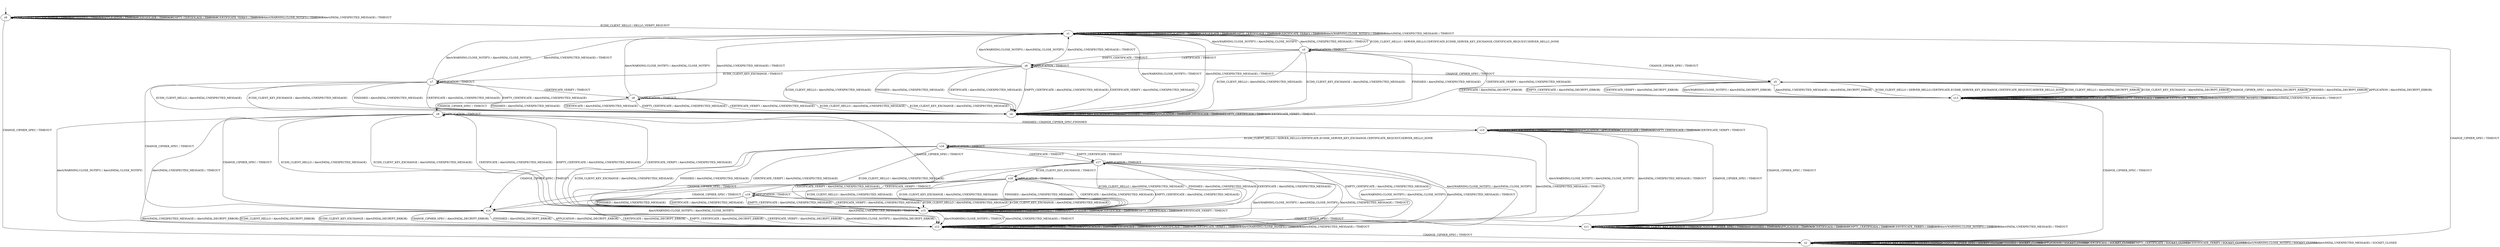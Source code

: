 digraph h3 {
s0 [label="s0"];
s1 [label="s1"];
s2 [label="s2"];
s3 [label="s3"];
s4 [label="s4"];
s5 [label="s5"];
s6 [label="s6"];
s7 [label="s7"];
s11 [label="s11"];
s13 [label="s13"];
s8 [label="s8"];
s14 [label="s14"];
s9 [label="s9"];
s10 [label="s10"];
s12 [label="s12"];
s15 [label="s15"];
s16 [label="s16"];
s17 [label="s17"];
s18 [label="s18"];
s19 [label="s19"];
s0 -> s1 [label="ECDH_CLIENT_HELLO / HELLO_VERIFY_REQUEST"];
s0 -> s0 [label="ECDH_CLIENT_KEY_EXCHANGE / TIMEOUT"];
s0 -> s2 [label="CHANGE_CIPHER_SPEC / TIMEOUT"];
s0 -> s0 [label="FINISHED / TIMEOUT"];
s0 -> s0 [label="APPLICATION / TIMEOUT"];
s0 -> s0 [label="CERTIFICATE / TIMEOUT"];
s0 -> s0 [label="EMPTY_CERTIFICATE / TIMEOUT"];
s0 -> s0 [label="CERTIFICATE_VERIFY / TIMEOUT"];
s0 -> s0 [label="Alert(WARNING,CLOSE_NOTIFY) / TIMEOUT"];
s0 -> s0 [label="Alert(FATAL,UNEXPECTED_MESSAGE) / TIMEOUT"];
s1 -> s3 [label="ECDH_CLIENT_HELLO / SERVER_HELLO,CERTIFICATE,ECDHE_SERVER_KEY_EXCHANGE,CERTIFICATE_REQUEST,SERVER_HELLO_DONE"];
s1 -> s1 [label="ECDH_CLIENT_KEY_EXCHANGE / TIMEOUT"];
s1 -> s2 [label="CHANGE_CIPHER_SPEC / TIMEOUT"];
s1 -> s1 [label="FINISHED / TIMEOUT"];
s1 -> s1 [label="APPLICATION / TIMEOUT"];
s1 -> s1 [label="CERTIFICATE / TIMEOUT"];
s1 -> s1 [label="EMPTY_CERTIFICATE / TIMEOUT"];
s1 -> s1 [label="CERTIFICATE_VERIFY / TIMEOUT"];
s1 -> s1 [label="Alert(WARNING,CLOSE_NOTIFY) / TIMEOUT"];
s1 -> s1 [label="Alert(FATAL,UNEXPECTED_MESSAGE) / TIMEOUT"];
s2 -> s2 [label="ECDH_CLIENT_HELLO / SOCKET_CLOSED"];
s2 -> s2 [label="ECDH_CLIENT_KEY_EXCHANGE / SOCKET_CLOSED"];
s2 -> s2 [label="CHANGE_CIPHER_SPEC / SOCKET_CLOSED"];
s2 -> s2 [label="FINISHED / SOCKET_CLOSED"];
s2 -> s2 [label="APPLICATION / SOCKET_CLOSED"];
s2 -> s2 [label="CERTIFICATE / SOCKET_CLOSED"];
s2 -> s2 [label="EMPTY_CERTIFICATE / SOCKET_CLOSED"];
s2 -> s2 [label="CERTIFICATE_VERIFY / SOCKET_CLOSED"];
s2 -> s2 [label="Alert(WARNING,CLOSE_NOTIFY) / SOCKET_CLOSED"];
s2 -> s2 [label="Alert(FATAL,UNEXPECTED_MESSAGE) / SOCKET_CLOSED"];
s3 -> s4 [label="ECDH_CLIENT_HELLO / Alert(FATAL,UNEXPECTED_MESSAGE)"];
s3 -> s4 [label="ECDH_CLIENT_KEY_EXCHANGE / Alert(FATAL,UNEXPECTED_MESSAGE)"];
s3 -> s5 [label="CHANGE_CIPHER_SPEC / TIMEOUT"];
s3 -> s4 [label="FINISHED / Alert(FATAL,UNEXPECTED_MESSAGE)"];
s3 -> s3 [label="APPLICATION / TIMEOUT"];
s3 -> s6 [label="CERTIFICATE / TIMEOUT"];
s3 -> s6 [label="EMPTY_CERTIFICATE / TIMEOUT"];
s3 -> s4 [label="CERTIFICATE_VERIFY / Alert(FATAL,UNEXPECTED_MESSAGE)"];
s3 -> s1 [label="Alert(WARNING,CLOSE_NOTIFY) / Alert(FATAL,CLOSE_NOTIFY)"];
s3 -> s1 [label="Alert(FATAL,UNEXPECTED_MESSAGE) / TIMEOUT"];
s4 -> s4 [label="ECDH_CLIENT_HELLO / TIMEOUT"];
s4 -> s4 [label="ECDH_CLIENT_KEY_EXCHANGE / TIMEOUT"];
s4 -> s11 [label="CHANGE_CIPHER_SPEC / TIMEOUT"];
s4 -> s4 [label="FINISHED / TIMEOUT"];
s4 -> s4 [label="APPLICATION / TIMEOUT"];
s4 -> s4 [label="CERTIFICATE / TIMEOUT"];
s4 -> s4 [label="EMPTY_CERTIFICATE / TIMEOUT"];
s4 -> s4 [label="CERTIFICATE_VERIFY / TIMEOUT"];
s4 -> s1 [label="Alert(WARNING,CLOSE_NOTIFY) / TIMEOUT"];
s4 -> s1 [label="Alert(FATAL,UNEXPECTED_MESSAGE) / TIMEOUT"];
s5 -> s13 [label="ECDH_CLIENT_HELLO / Alert(FATAL,DECRYPT_ERROR)"];
s5 -> s13 [label="ECDH_CLIENT_KEY_EXCHANGE / Alert(FATAL,DECRYPT_ERROR)"];
s5 -> s13 [label="CHANGE_CIPHER_SPEC / Alert(FATAL,DECRYPT_ERROR)"];
s5 -> s13 [label="FINISHED / Alert(FATAL,DECRYPT_ERROR)"];
s5 -> s13 [label="APPLICATION / Alert(FATAL,DECRYPT_ERROR)"];
s5 -> s13 [label="CERTIFICATE / Alert(FATAL,DECRYPT_ERROR)"];
s5 -> s13 [label="EMPTY_CERTIFICATE / Alert(FATAL,DECRYPT_ERROR)"];
s5 -> s13 [label="CERTIFICATE_VERIFY / Alert(FATAL,DECRYPT_ERROR)"];
s5 -> s13 [label="Alert(WARNING,CLOSE_NOTIFY) / Alert(FATAL,DECRYPT_ERROR)"];
s5 -> s13 [label="Alert(FATAL,UNEXPECTED_MESSAGE) / Alert(FATAL,DECRYPT_ERROR)"];
s6 -> s4 [label="ECDH_CLIENT_HELLO / Alert(FATAL,UNEXPECTED_MESSAGE)"];
s6 -> s7 [label="ECDH_CLIENT_KEY_EXCHANGE / TIMEOUT"];
s6 -> s5 [label="CHANGE_CIPHER_SPEC / TIMEOUT"];
s6 -> s4 [label="FINISHED / Alert(FATAL,UNEXPECTED_MESSAGE)"];
s6 -> s6 [label="APPLICATION / TIMEOUT"];
s6 -> s4 [label="CERTIFICATE / Alert(FATAL,UNEXPECTED_MESSAGE)"];
s6 -> s4 [label="EMPTY_CERTIFICATE / Alert(FATAL,UNEXPECTED_MESSAGE)"];
s6 -> s4 [label="CERTIFICATE_VERIFY / Alert(FATAL,UNEXPECTED_MESSAGE)"];
s6 -> s1 [label="Alert(WARNING,CLOSE_NOTIFY) / Alert(FATAL,CLOSE_NOTIFY)"];
s6 -> s1 [label="Alert(FATAL,UNEXPECTED_MESSAGE) / TIMEOUT"];
s7 -> s4 [label="ECDH_CLIENT_HELLO / Alert(FATAL,UNEXPECTED_MESSAGE)"];
s7 -> s4 [label="ECDH_CLIENT_KEY_EXCHANGE / Alert(FATAL,UNEXPECTED_MESSAGE)"];
s7 -> s14 [label="CHANGE_CIPHER_SPEC / TIMEOUT"];
s7 -> s4 [label="FINISHED / Alert(FATAL,UNEXPECTED_MESSAGE)"];
s7 -> s7 [label="APPLICATION / TIMEOUT"];
s7 -> s4 [label="CERTIFICATE / Alert(FATAL,UNEXPECTED_MESSAGE)"];
s7 -> s4 [label="EMPTY_CERTIFICATE / Alert(FATAL,UNEXPECTED_MESSAGE)"];
s7 -> s8 [label="CERTIFICATE_VERIFY / TIMEOUT"];
s7 -> s1 [label="Alert(WARNING,CLOSE_NOTIFY) / Alert(FATAL,CLOSE_NOTIFY)"];
s7 -> s1 [label="Alert(FATAL,UNEXPECTED_MESSAGE) / TIMEOUT"];
s11 -> s11 [label="ECDH_CLIENT_HELLO / TIMEOUT"];
s11 -> s11 [label="ECDH_CLIENT_KEY_EXCHANGE / TIMEOUT"];
s11 -> s11 [label="CHANGE_CIPHER_SPEC / TIMEOUT"];
s11 -> s11 [label="FINISHED / TIMEOUT"];
s11 -> s11 [label="APPLICATION / TIMEOUT"];
s11 -> s11 [label="CERTIFICATE / TIMEOUT"];
s11 -> s11 [label="EMPTY_CERTIFICATE / TIMEOUT"];
s11 -> s11 [label="CERTIFICATE_VERIFY / TIMEOUT"];
s11 -> s11 [label="Alert(WARNING,CLOSE_NOTIFY) / TIMEOUT"];
s11 -> s11 [label="Alert(FATAL,UNEXPECTED_MESSAGE) / TIMEOUT"];
s13 -> s5 [label="ECDH_CLIENT_HELLO / SERVER_HELLO,CERTIFICATE,ECDHE_SERVER_KEY_EXCHANGE,CERTIFICATE_REQUEST,SERVER_HELLO_DONE"];
s13 -> s13 [label="ECDH_CLIENT_KEY_EXCHANGE / TIMEOUT"];
s13 -> s2 [label="CHANGE_CIPHER_SPEC / TIMEOUT"];
s13 -> s13 [label="FINISHED / TIMEOUT"];
s13 -> s13 [label="APPLICATION / TIMEOUT"];
s13 -> s13 [label="CERTIFICATE / TIMEOUT"];
s13 -> s13 [label="EMPTY_CERTIFICATE / TIMEOUT"];
s13 -> s13 [label="CERTIFICATE_VERIFY / TIMEOUT"];
s13 -> s13 [label="Alert(WARNING,CLOSE_NOTIFY) / TIMEOUT"];
s13 -> s13 [label="Alert(FATAL,UNEXPECTED_MESSAGE) / TIMEOUT"];
s8 -> s4 [label="ECDH_CLIENT_HELLO / Alert(FATAL,UNEXPECTED_MESSAGE)"];
s8 -> s4 [label="ECDH_CLIENT_KEY_EXCHANGE / Alert(FATAL,UNEXPECTED_MESSAGE)"];
s8 -> s9 [label="CHANGE_CIPHER_SPEC / TIMEOUT"];
s8 -> s4 [label="FINISHED / Alert(FATAL,UNEXPECTED_MESSAGE)"];
s8 -> s8 [label="APPLICATION / TIMEOUT"];
s8 -> s4 [label="CERTIFICATE / Alert(FATAL,UNEXPECTED_MESSAGE)"];
s8 -> s4 [label="EMPTY_CERTIFICATE / Alert(FATAL,UNEXPECTED_MESSAGE)"];
s8 -> s4 [label="CERTIFICATE_VERIFY / Alert(FATAL,UNEXPECTED_MESSAGE)"];
s8 -> s1 [label="Alert(WARNING,CLOSE_NOTIFY) / Alert(FATAL,CLOSE_NOTIFY)"];
s8 -> s1 [label="Alert(FATAL,UNEXPECTED_MESSAGE) / TIMEOUT"];
s14 -> s12 [label="ECDH_CLIENT_HELLO / Alert(FATAL,DECRYPT_ERROR)"];
s14 -> s12 [label="ECDH_CLIENT_KEY_EXCHANGE / Alert(FATAL,DECRYPT_ERROR)"];
s14 -> s12 [label="CHANGE_CIPHER_SPEC / Alert(FATAL,DECRYPT_ERROR)"];
s14 -> s12 [label="FINISHED / Alert(FATAL,DECRYPT_ERROR)"];
s14 -> s12 [label="APPLICATION / Alert(FATAL,DECRYPT_ERROR)"];
s14 -> s12 [label="CERTIFICATE / Alert(FATAL,DECRYPT_ERROR)"];
s14 -> s12 [label="EMPTY_CERTIFICATE / Alert(FATAL,DECRYPT_ERROR)"];
s14 -> s12 [label="CERTIFICATE_VERIFY / Alert(FATAL,DECRYPT_ERROR)"];
s14 -> s12 [label="Alert(WARNING,CLOSE_NOTIFY) / Alert(FATAL,DECRYPT_ERROR)"];
s14 -> s12 [label="Alert(FATAL,UNEXPECTED_MESSAGE) / Alert(FATAL,DECRYPT_ERROR)"];
s9 -> s15 [label="ECDH_CLIENT_HELLO / Alert(FATAL,UNEXPECTED_MESSAGE)"];
s9 -> s15 [label="ECDH_CLIENT_KEY_EXCHANGE / Alert(FATAL,UNEXPECTED_MESSAGE)"];
s9 -> s14 [label="CHANGE_CIPHER_SPEC / TIMEOUT"];
s9 -> s10 [label="FINISHED / CHANGE_CIPHER_SPEC,FINISHED"];
s9 -> s9 [label="APPLICATION / TIMEOUT"];
s9 -> s15 [label="CERTIFICATE / Alert(FATAL,UNEXPECTED_MESSAGE)"];
s9 -> s15 [label="EMPTY_CERTIFICATE / Alert(FATAL,UNEXPECTED_MESSAGE)"];
s9 -> s15 [label="CERTIFICATE_VERIFY / Alert(FATAL,UNEXPECTED_MESSAGE)"];
s9 -> s12 [label="Alert(WARNING,CLOSE_NOTIFY) / Alert(FATAL,CLOSE_NOTIFY)"];
s9 -> s12 [label="Alert(FATAL,UNEXPECTED_MESSAGE) / TIMEOUT"];
s10 -> s16 [label="ECDH_CLIENT_HELLO / SERVER_HELLO,CERTIFICATE,ECDHE_SERVER_KEY_EXCHANGE,CERTIFICATE_REQUEST,SERVER_HELLO_DONE"];
s10 -> s10 [label="ECDH_CLIENT_KEY_EXCHANGE / TIMEOUT"];
s10 -> s11 [label="CHANGE_CIPHER_SPEC / TIMEOUT"];
s10 -> s10 [label="FINISHED / TIMEOUT"];
s10 -> s10 [label="APPLICATION / APPLICATION"];
s10 -> s10 [label="CERTIFICATE / TIMEOUT"];
s10 -> s10 [label="EMPTY_CERTIFICATE / TIMEOUT"];
s10 -> s10 [label="CERTIFICATE_VERIFY / TIMEOUT"];
s10 -> s12 [label="Alert(WARNING,CLOSE_NOTIFY) / Alert(FATAL,CLOSE_NOTIFY)"];
s10 -> s12 [label="Alert(FATAL,UNEXPECTED_MESSAGE) / TIMEOUT"];
s12 -> s12 [label="ECDH_CLIENT_HELLO / TIMEOUT"];
s12 -> s12 [label="ECDH_CLIENT_KEY_EXCHANGE / TIMEOUT"];
s12 -> s2 [label="CHANGE_CIPHER_SPEC / TIMEOUT"];
s12 -> s12 [label="FINISHED / TIMEOUT"];
s12 -> s12 [label="APPLICATION / TIMEOUT"];
s12 -> s12 [label="CERTIFICATE / TIMEOUT"];
s12 -> s12 [label="EMPTY_CERTIFICATE / TIMEOUT"];
s12 -> s12 [label="CERTIFICATE_VERIFY / TIMEOUT"];
s12 -> s12 [label="Alert(WARNING,CLOSE_NOTIFY) / TIMEOUT"];
s12 -> s12 [label="Alert(FATAL,UNEXPECTED_MESSAGE) / TIMEOUT"];
s15 -> s15 [label="ECDH_CLIENT_HELLO / TIMEOUT"];
s15 -> s15 [label="ECDH_CLIENT_KEY_EXCHANGE / TIMEOUT"];
s15 -> s11 [label="CHANGE_CIPHER_SPEC / TIMEOUT"];
s15 -> s15 [label="FINISHED / TIMEOUT"];
s15 -> s15 [label="APPLICATION / TIMEOUT"];
s15 -> s15 [label="CERTIFICATE / TIMEOUT"];
s15 -> s15 [label="EMPTY_CERTIFICATE / TIMEOUT"];
s15 -> s15 [label="CERTIFICATE_VERIFY / TIMEOUT"];
s15 -> s12 [label="Alert(WARNING,CLOSE_NOTIFY) / TIMEOUT"];
s15 -> s12 [label="Alert(FATAL,UNEXPECTED_MESSAGE) / TIMEOUT"];
s16 -> s15 [label="ECDH_CLIENT_HELLO / Alert(FATAL,UNEXPECTED_MESSAGE)"];
s16 -> s15 [label="ECDH_CLIENT_KEY_EXCHANGE / Alert(FATAL,UNEXPECTED_MESSAGE)"];
s16 -> s14 [label="CHANGE_CIPHER_SPEC / TIMEOUT"];
s16 -> s15 [label="FINISHED / Alert(FATAL,UNEXPECTED_MESSAGE)"];
s16 -> s16 [label="APPLICATION / TIMEOUT"];
s16 -> s17 [label="CERTIFICATE / TIMEOUT"];
s16 -> s17 [label="EMPTY_CERTIFICATE / TIMEOUT"];
s16 -> s15 [label="CERTIFICATE_VERIFY / Alert(FATAL,UNEXPECTED_MESSAGE)"];
s16 -> s12 [label="Alert(WARNING,CLOSE_NOTIFY) / Alert(FATAL,CLOSE_NOTIFY)"];
s16 -> s12 [label="Alert(FATAL,UNEXPECTED_MESSAGE) / TIMEOUT"];
s17 -> s15 [label="ECDH_CLIENT_HELLO / Alert(FATAL,UNEXPECTED_MESSAGE)"];
s17 -> s18 [label="ECDH_CLIENT_KEY_EXCHANGE / TIMEOUT"];
s17 -> s14 [label="CHANGE_CIPHER_SPEC / TIMEOUT"];
s17 -> s15 [label="FINISHED / Alert(FATAL,UNEXPECTED_MESSAGE)"];
s17 -> s17 [label="APPLICATION / TIMEOUT"];
s17 -> s15 [label="CERTIFICATE / Alert(FATAL,UNEXPECTED_MESSAGE)"];
s17 -> s15 [label="EMPTY_CERTIFICATE / Alert(FATAL,UNEXPECTED_MESSAGE)"];
s17 -> s15 [label="CERTIFICATE_VERIFY / Alert(FATAL,UNEXPECTED_MESSAGE)"];
s17 -> s12 [label="Alert(WARNING,CLOSE_NOTIFY) / Alert(FATAL,CLOSE_NOTIFY)"];
s17 -> s12 [label="Alert(FATAL,UNEXPECTED_MESSAGE) / TIMEOUT"];
s18 -> s15 [label="ECDH_CLIENT_HELLO / Alert(FATAL,UNEXPECTED_MESSAGE)"];
s18 -> s15 [label="ECDH_CLIENT_KEY_EXCHANGE / Alert(FATAL,UNEXPECTED_MESSAGE)"];
s18 -> s14 [label="CHANGE_CIPHER_SPEC / TIMEOUT"];
s18 -> s15 [label="FINISHED / Alert(FATAL,UNEXPECTED_MESSAGE)"];
s18 -> s18 [label="APPLICATION / TIMEOUT"];
s18 -> s15 [label="CERTIFICATE / Alert(FATAL,UNEXPECTED_MESSAGE)"];
s18 -> s15 [label="EMPTY_CERTIFICATE / Alert(FATAL,UNEXPECTED_MESSAGE)"];
s18 -> s19 [label="CERTIFICATE_VERIFY / TIMEOUT"];
s18 -> s12 [label="Alert(WARNING,CLOSE_NOTIFY) / Alert(FATAL,CLOSE_NOTIFY)"];
s18 -> s12 [label="Alert(FATAL,UNEXPECTED_MESSAGE) / TIMEOUT"];
s19 -> s15 [label="ECDH_CLIENT_HELLO / Alert(FATAL,UNEXPECTED_MESSAGE)"];
s19 -> s15 [label="ECDH_CLIENT_KEY_EXCHANGE / Alert(FATAL,UNEXPECTED_MESSAGE)"];
s19 -> s9 [label="CHANGE_CIPHER_SPEC / TIMEOUT"];
s19 -> s15 [label="FINISHED / Alert(FATAL,UNEXPECTED_MESSAGE)"];
s19 -> s19 [label="APPLICATION / TIMEOUT"];
s19 -> s15 [label="CERTIFICATE / Alert(FATAL,UNEXPECTED_MESSAGE)"];
s19 -> s15 [label="EMPTY_CERTIFICATE / Alert(FATAL,UNEXPECTED_MESSAGE)"];
s19 -> s15 [label="CERTIFICATE_VERIFY / Alert(FATAL,UNEXPECTED_MESSAGE)"];
s19 -> s12 [label="Alert(WARNING,CLOSE_NOTIFY) / Alert(FATAL,CLOSE_NOTIFY)"];
s19 -> s12 [label="Alert(FATAL,UNEXPECTED_MESSAGE) / TIMEOUT"];
__start0 [shape=none, label=""];
__start0 -> s0 [label=""];
}
